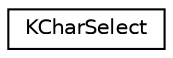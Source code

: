 digraph "Graphical Class Hierarchy"
{
  edge [fontname="Helvetica",fontsize="10",labelfontname="Helvetica",labelfontsize="10"];
  node [fontname="Helvetica",fontsize="10",shape=record];
  rankdir="LR";
  Node0 [label="KCharSelect",height=0.2,width=0.4,color="black", fillcolor="white", style="filled",URL="$classKCharSelect.html",tooltip="Character selection widget. "];
}
